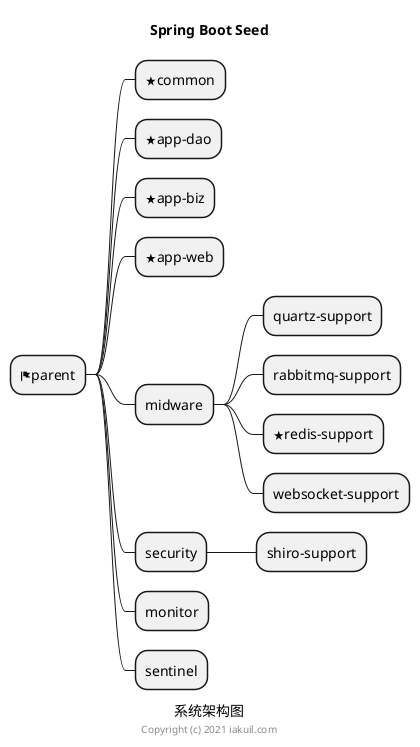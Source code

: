 @startmindmap
caption 系统架构图
title Spring Boot Seed

* <&flag>parent
** <&star>common
** <&star>app-dao
** <&star>app-biz
** <&star>app-web
** midware
*** quartz-support
*** rabbitmq-support
*** <&star>redis-support
*** websocket-support
** security
*** shiro-support
** monitor
** sentinel

center footer Copyright (c) 2021 iakuil.com
@endmindmap
